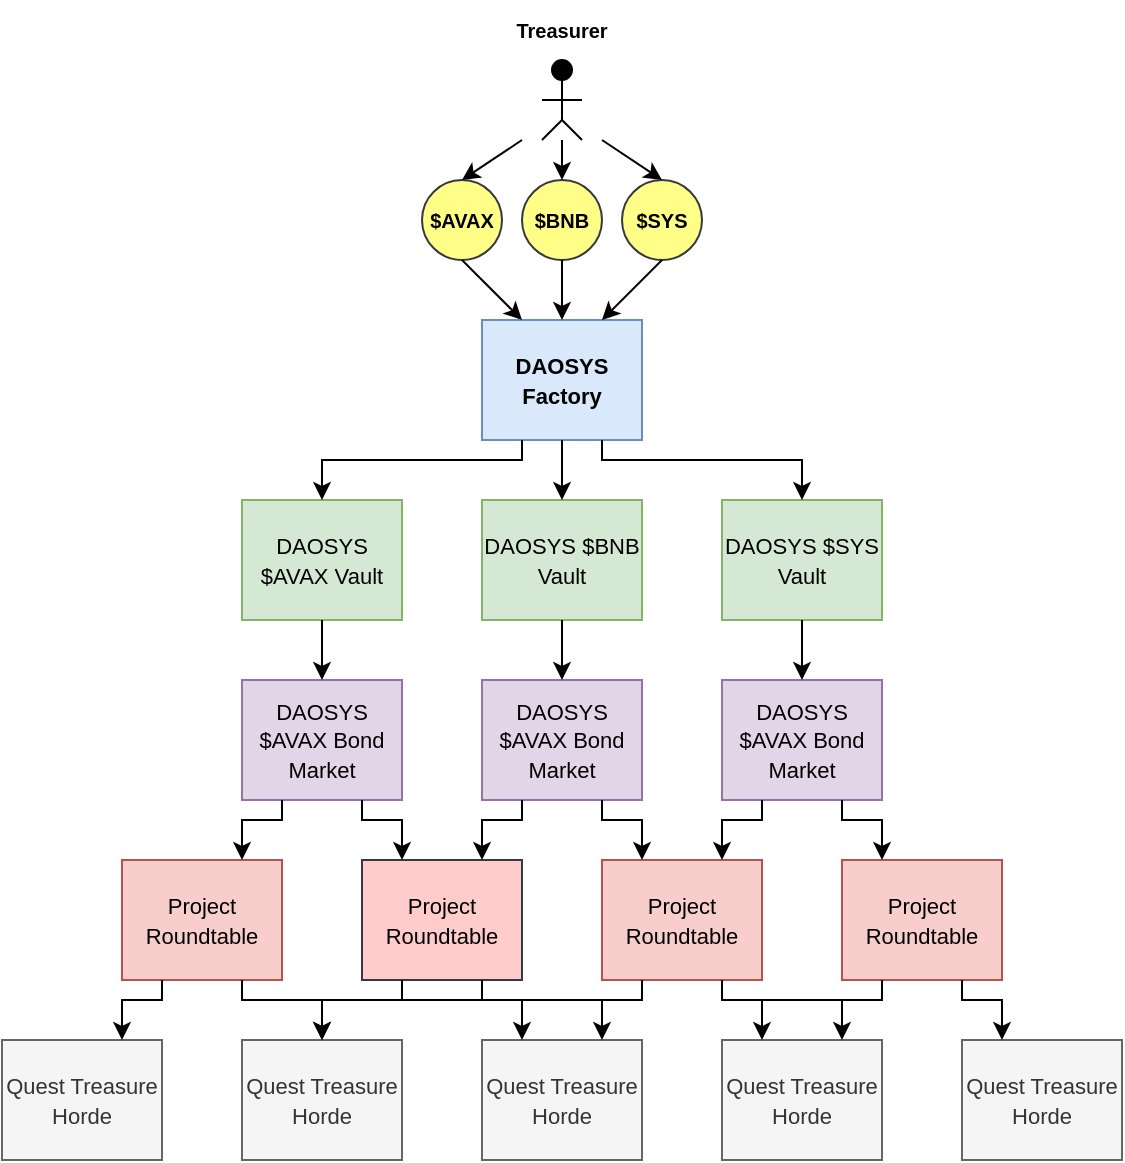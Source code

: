 <mxfile version="20.2.7" type="device"><diagram id="JgDzMIQmKf5TRUTTLJIn" name="Page-1"><mxGraphModel dx="1434" dy="627" grid="1" gridSize="10" guides="1" tooltips="1" connect="1" arrows="1" fold="1" page="1" pageScale="1" pageWidth="850" pageHeight="1100" math="0" shadow="0"><root><mxCell id="0"/><mxCell id="1" parent="0"/><mxCell id="7tH_DKh3eQYJyrWfDsyG-1" value="&lt;font style=&quot;font-size: 10px;&quot;&gt;&lt;b&gt;$AVAX&lt;/b&gt;&lt;/font&gt;" style="ellipse;whiteSpace=wrap;html=1;aspect=fixed;fillColor=#ffff88;strokeColor=#36393d;" vertex="1" parent="1"><mxGeometry x="130" y="170" width="40" height="40" as="geometry"/></mxCell><mxCell id="7tH_DKh3eQYJyrWfDsyG-2" value="&lt;font style=&quot;font-size: 10px;&quot;&gt;&lt;b&gt;$BNB&lt;/b&gt;&lt;/font&gt;" style="ellipse;whiteSpace=wrap;html=1;aspect=fixed;fillColor=#ffff88;strokeColor=#36393d;" vertex="1" parent="1"><mxGeometry x="180" y="170" width="40" height="40" as="geometry"/></mxCell><mxCell id="7tH_DKh3eQYJyrWfDsyG-3" value="&lt;font style=&quot;font-size: 10px;&quot;&gt;&lt;b&gt;$SYS&lt;/b&gt;&lt;/font&gt;" style="ellipse;whiteSpace=wrap;html=1;aspect=fixed;fillColor=#ffff88;strokeColor=#36393d;" vertex="1" parent="1"><mxGeometry x="230" y="170" width="40" height="40" as="geometry"/></mxCell><mxCell id="7tH_DKh3eQYJyrWfDsyG-5" value="&lt;font style=&quot;font-size: 11px;&quot;&gt;&lt;b&gt;DAOSYS Factory&lt;/b&gt;&lt;/font&gt;" style="rounded=0;whiteSpace=wrap;html=1;fillColor=#dae8fc;strokeColor=#6c8ebf;" vertex="1" parent="1"><mxGeometry x="160" y="240" width="80" height="60" as="geometry"/></mxCell><mxCell id="7tH_DKh3eQYJyrWfDsyG-11" value="&lt;font style=&quot;font-size: 11px;&quot;&gt;DAOSYS $AVAX Vault&lt;/font&gt;" style="rounded=0;whiteSpace=wrap;html=1;fillColor=#d5e8d4;strokeColor=#82b366;" vertex="1" parent="1"><mxGeometry x="40" y="330" width="80" height="60" as="geometry"/></mxCell><mxCell id="7tH_DKh3eQYJyrWfDsyG-12" value="&lt;font style=&quot;font-size: 11px;&quot;&gt;DAOSYS $BNB &lt;br&gt;Vault&lt;/font&gt;" style="rounded=0;whiteSpace=wrap;html=1;fillColor=#d5e8d4;strokeColor=#82b366;" vertex="1" parent="1"><mxGeometry x="160" y="330" width="80" height="60" as="geometry"/></mxCell><mxCell id="7tH_DKh3eQYJyrWfDsyG-13" value="&lt;font style=&quot;font-size: 11px;&quot;&gt;DAOSYS $SYS &lt;br&gt;Vault&lt;/font&gt;" style="rounded=0;whiteSpace=wrap;html=1;fillColor=#d5e8d4;strokeColor=#82b366;" vertex="1" parent="1"><mxGeometry x="280" y="330" width="80" height="60" as="geometry"/></mxCell><mxCell id="7tH_DKh3eQYJyrWfDsyG-14" value="&lt;font style=&quot;font-size: 11px;&quot;&gt;DAOSYS $AVAX Bond Market&lt;/font&gt;" style="rounded=0;whiteSpace=wrap;html=1;fillColor=#e1d5e7;strokeColor=#9673a6;" vertex="1" parent="1"><mxGeometry x="40" y="420" width="80" height="60" as="geometry"/></mxCell><mxCell id="7tH_DKh3eQYJyrWfDsyG-15" value="&lt;font style=&quot;font-size: 11px;&quot;&gt;DAOSYS $AVAX Bond Market&lt;/font&gt;" style="rounded=0;whiteSpace=wrap;html=1;fillColor=#e1d5e7;strokeColor=#9673a6;" vertex="1" parent="1"><mxGeometry x="160" y="420" width="80" height="60" as="geometry"/></mxCell><mxCell id="7tH_DKh3eQYJyrWfDsyG-16" value="&lt;font style=&quot;font-size: 11px;&quot;&gt;DAOSYS $AVAX Bond Market&lt;/font&gt;" style="rounded=0;whiteSpace=wrap;html=1;fillColor=#e1d5e7;strokeColor=#9673a6;" vertex="1" parent="1"><mxGeometry x="280" y="420" width="80" height="60" as="geometry"/></mxCell><mxCell id="7tH_DKh3eQYJyrWfDsyG-17" value="&lt;font style=&quot;font-size: 11px;&quot;&gt;Project Roundtable&lt;/font&gt;" style="rounded=0;whiteSpace=wrap;html=1;fillColor=#f8cecc;strokeColor=#b85450;" vertex="1" parent="1"><mxGeometry x="-20" y="510" width="80" height="60" as="geometry"/></mxCell><mxCell id="7tH_DKh3eQYJyrWfDsyG-18" value="&lt;font style=&quot;font-size: 11px;&quot;&gt;Project Roundtable&lt;/font&gt;" style="rounded=0;whiteSpace=wrap;html=1;fillColor=#ffcccc;strokeColor=#36393d;" vertex="1" parent="1"><mxGeometry x="100" y="510" width="80" height="60" as="geometry"/></mxCell><mxCell id="7tH_DKh3eQYJyrWfDsyG-19" value="&lt;font style=&quot;font-size: 11px;&quot;&gt;Project Roundtable&lt;/font&gt;" style="rounded=0;whiteSpace=wrap;html=1;fillColor=#f8cecc;strokeColor=#b85450;" vertex="1" parent="1"><mxGeometry x="220" y="510" width="80" height="60" as="geometry"/></mxCell><mxCell id="7tH_DKh3eQYJyrWfDsyG-20" value="&lt;font style=&quot;font-size: 11px;&quot;&gt;Project Roundtable&lt;/font&gt;" style="rounded=0;whiteSpace=wrap;html=1;fillColor=#f8cecc;strokeColor=#b85450;" vertex="1" parent="1"><mxGeometry x="340" y="510" width="80" height="60" as="geometry"/></mxCell><mxCell id="7tH_DKh3eQYJyrWfDsyG-21" value="&lt;font style=&quot;font-size: 11px;&quot;&gt;Quest Treasure Horde&lt;/font&gt;" style="rounded=0;whiteSpace=wrap;html=1;fillColor=#f5f5f5;fontColor=#333333;strokeColor=#666666;" vertex="1" parent="1"><mxGeometry x="-80" y="600" width="80" height="60" as="geometry"/></mxCell><mxCell id="7tH_DKh3eQYJyrWfDsyG-22" value="&lt;font style=&quot;font-size: 11px;&quot;&gt;Quest Treasure Horde&lt;/font&gt;" style="rounded=0;whiteSpace=wrap;html=1;fillColor=#f5f5f5;fontColor=#333333;strokeColor=#666666;" vertex="1" parent="1"><mxGeometry x="40" y="600" width="80" height="60" as="geometry"/></mxCell><mxCell id="7tH_DKh3eQYJyrWfDsyG-23" value="&lt;font style=&quot;font-size: 11px;&quot;&gt;Quest Treasure Horde&lt;/font&gt;" style="rounded=0;whiteSpace=wrap;html=1;fillColor=#f5f5f5;fontColor=#333333;strokeColor=#666666;" vertex="1" parent="1"><mxGeometry x="160" y="600" width="80" height="60" as="geometry"/></mxCell><mxCell id="7tH_DKh3eQYJyrWfDsyG-24" value="&lt;font style=&quot;font-size: 11px;&quot;&gt;Quest Treasure Horde&lt;/font&gt;" style="rounded=0;whiteSpace=wrap;html=1;fillColor=#f5f5f5;fontColor=#333333;strokeColor=#666666;" vertex="1" parent="1"><mxGeometry x="280" y="600" width="80" height="60" as="geometry"/></mxCell><mxCell id="7tH_DKh3eQYJyrWfDsyG-25" value="&lt;font style=&quot;font-size: 11px;&quot;&gt;Quest Treasure Horde&lt;/font&gt;" style="rounded=0;whiteSpace=wrap;html=1;fillColor=#f5f5f5;fontColor=#333333;strokeColor=#666666;" vertex="1" parent="1"><mxGeometry x="400" y="600" width="80" height="60" as="geometry"/></mxCell><mxCell id="7tH_DKh3eQYJyrWfDsyG-26" value="" style="endArrow=classic;html=1;rounded=0;fontSize=10;entryX=0.5;entryY=0;entryDx=0;entryDy=0;" edge="1" parent="1" target="7tH_DKh3eQYJyrWfDsyG-1"><mxGeometry width="50" height="50" relative="1" as="geometry"><mxPoint x="180" y="150" as="sourcePoint"/><mxPoint x="250" y="80" as="targetPoint"/></mxGeometry></mxCell><mxCell id="7tH_DKh3eQYJyrWfDsyG-27" value="" style="endArrow=classic;html=1;rounded=0;fontSize=10;entryX=0.5;entryY=0;entryDx=0;entryDy=0;" edge="1" parent="1" target="7tH_DKh3eQYJyrWfDsyG-2"><mxGeometry width="50" height="50" relative="1" as="geometry"><mxPoint x="200" y="150" as="sourcePoint"/><mxPoint x="340" y="50" as="targetPoint"/></mxGeometry></mxCell><mxCell id="7tH_DKh3eQYJyrWfDsyG-28" value="" style="endArrow=classic;html=1;rounded=0;fontSize=10;entryX=0.5;entryY=0;entryDx=0;entryDy=0;" edge="1" parent="1" target="7tH_DKh3eQYJyrWfDsyG-3"><mxGeometry width="50" height="50" relative="1" as="geometry"><mxPoint x="220" y="150" as="sourcePoint"/><mxPoint x="330" y="40" as="targetPoint"/></mxGeometry></mxCell><mxCell id="7tH_DKh3eQYJyrWfDsyG-29" value="&lt;b&gt;Treasurer&lt;/b&gt;" style="text;html=1;strokeColor=none;fillColor=none;align=center;verticalAlign=middle;whiteSpace=wrap;rounded=0;fontSize=10;" vertex="1" parent="1"><mxGeometry x="170" y="80" width="60" height="30" as="geometry"/></mxCell><mxCell id="7tH_DKh3eQYJyrWfDsyG-34" value="" style="endArrow=classic;html=1;rounded=0;fontSize=10;entryX=0.5;entryY=0;entryDx=0;entryDy=0;" edge="1" parent="1" target="7tH_DKh3eQYJyrWfDsyG-12"><mxGeometry width="50" height="50" relative="1" as="geometry"><mxPoint x="200" y="300" as="sourcePoint"/><mxPoint x="440" y="170" as="targetPoint"/></mxGeometry></mxCell><mxCell id="7tH_DKh3eQYJyrWfDsyG-36" value="" style="endArrow=classic;html=1;rounded=0;fontSize=10;exitX=0.75;exitY=1;exitDx=0;exitDy=0;entryX=0.5;entryY=0;entryDx=0;entryDy=0;" edge="1" parent="1" source="7tH_DKh3eQYJyrWfDsyG-5" target="7tH_DKh3eQYJyrWfDsyG-13"><mxGeometry width="50" height="50" relative="1" as="geometry"><mxPoint x="320" y="280" as="sourcePoint"/><mxPoint x="370" y="230" as="targetPoint"/><Array as="points"><mxPoint x="220" y="310"/><mxPoint x="320" y="310"/></Array></mxGeometry></mxCell><mxCell id="7tH_DKh3eQYJyrWfDsyG-37" value="" style="endArrow=classic;html=1;rounded=0;fontSize=10;exitX=0.5;exitY=1;exitDx=0;exitDy=0;entryX=0.5;entryY=0;entryDx=0;entryDy=0;" edge="1" parent="1" source="7tH_DKh3eQYJyrWfDsyG-11" target="7tH_DKh3eQYJyrWfDsyG-14"><mxGeometry width="50" height="50" relative="1" as="geometry"><mxPoint x="140" y="420" as="sourcePoint"/><mxPoint x="190" y="370" as="targetPoint"/></mxGeometry></mxCell><mxCell id="7tH_DKh3eQYJyrWfDsyG-38" value="" style="endArrow=classic;html=1;rounded=0;fontSize=10;exitX=0.5;exitY=1;exitDx=0;exitDy=0;entryX=0.5;entryY=0;entryDx=0;entryDy=0;" edge="1" parent="1" source="7tH_DKh3eQYJyrWfDsyG-12" target="7tH_DKh3eQYJyrWfDsyG-15"><mxGeometry width="50" height="50" relative="1" as="geometry"><mxPoint x="250" y="410" as="sourcePoint"/><mxPoint x="300" y="360" as="targetPoint"/></mxGeometry></mxCell><mxCell id="7tH_DKh3eQYJyrWfDsyG-39" value="" style="endArrow=classic;html=1;rounded=0;fontSize=10;exitX=0.5;exitY=1;exitDx=0;exitDy=0;entryX=0.5;entryY=0;entryDx=0;entryDy=0;" edge="1" parent="1" source="7tH_DKh3eQYJyrWfDsyG-13" target="7tH_DKh3eQYJyrWfDsyG-16"><mxGeometry width="50" height="50" relative="1" as="geometry"><mxPoint x="410" y="400" as="sourcePoint"/><mxPoint x="460" y="350" as="targetPoint"/></mxGeometry></mxCell><mxCell id="7tH_DKh3eQYJyrWfDsyG-41" value="" style="endArrow=classic;html=1;rounded=0;fontSize=10;exitX=0.75;exitY=1;exitDx=0;exitDy=0;entryX=0.25;entryY=0;entryDx=0;entryDy=0;" edge="1" parent="1" source="7tH_DKh3eQYJyrWfDsyG-14" target="7tH_DKh3eQYJyrWfDsyG-18"><mxGeometry width="50" height="50" relative="1" as="geometry"><mxPoint x="150" y="520" as="sourcePoint"/><mxPoint x="200" y="470" as="targetPoint"/><Array as="points"><mxPoint x="100" y="480"/><mxPoint x="100" y="490"/><mxPoint x="120" y="490"/></Array></mxGeometry></mxCell><mxCell id="7tH_DKh3eQYJyrWfDsyG-42" value="" style="endArrow=classic;html=1;rounded=0;fontSize=10;exitX=0.25;exitY=1;exitDx=0;exitDy=0;entryX=0.75;entryY=0;entryDx=0;entryDy=0;" edge="1" parent="1" source="7tH_DKh3eQYJyrWfDsyG-15" target="7tH_DKh3eQYJyrWfDsyG-18"><mxGeometry width="50" height="50" relative="1" as="geometry"><mxPoint x="180" y="530" as="sourcePoint"/><mxPoint x="230" y="480" as="targetPoint"/><Array as="points"><mxPoint x="180" y="490"/><mxPoint x="160" y="490"/></Array></mxGeometry></mxCell><mxCell id="7tH_DKh3eQYJyrWfDsyG-44" value="" style="endArrow=classic;html=1;rounded=0;fontSize=10;entryX=0.25;entryY=0;entryDx=0;entryDy=0;" edge="1" parent="1" target="7tH_DKh3eQYJyrWfDsyG-19"><mxGeometry width="50" height="50" relative="1" as="geometry"><mxPoint x="220" y="480" as="sourcePoint"/><mxPoint x="240" y="500" as="targetPoint"/><Array as="points"><mxPoint x="220" y="490"/><mxPoint x="240" y="490"/></Array></mxGeometry></mxCell><mxCell id="7tH_DKh3eQYJyrWfDsyG-45" value="" style="endArrow=classic;html=1;rounded=0;fontSize=10;entryX=0.75;entryY=0;entryDx=0;entryDy=0;" edge="1" parent="1" target="7tH_DKh3eQYJyrWfDsyG-19"><mxGeometry width="50" height="50" relative="1" as="geometry"><mxPoint x="300" y="480" as="sourcePoint"/><mxPoint x="280" y="500" as="targetPoint"/><Array as="points"><mxPoint x="300" y="490"/><mxPoint x="280" y="490"/></Array></mxGeometry></mxCell><mxCell id="7tH_DKh3eQYJyrWfDsyG-47" value="" style="endArrow=classic;html=1;rounded=0;fontSize=11;exitX=0.5;exitY=1;exitDx=0;exitDy=0;entryX=0.25;entryY=0;entryDx=0;entryDy=0;" edge="1" parent="1" source="7tH_DKh3eQYJyrWfDsyG-1" target="7tH_DKh3eQYJyrWfDsyG-5"><mxGeometry width="50" height="50" relative="1" as="geometry"><mxPoint x="120" y="240" as="sourcePoint"/><mxPoint x="170" y="190" as="targetPoint"/></mxGeometry></mxCell><mxCell id="7tH_DKh3eQYJyrWfDsyG-48" value="" style="endArrow=classic;html=1;rounded=0;fontSize=11;exitX=0.5;exitY=1;exitDx=0;exitDy=0;entryX=0.75;entryY=0;entryDx=0;entryDy=0;" edge="1" parent="1" source="7tH_DKh3eQYJyrWfDsyG-3" target="7tH_DKh3eQYJyrWfDsyG-5"><mxGeometry width="50" height="50" relative="1" as="geometry"><mxPoint x="290" y="220" as="sourcePoint"/><mxPoint x="340" y="170" as="targetPoint"/></mxGeometry></mxCell><mxCell id="7tH_DKh3eQYJyrWfDsyG-49" value="" style="endArrow=classic;html=1;rounded=0;fontSize=11;exitX=0.5;exitY=1;exitDx=0;exitDy=0;entryX=0.5;entryY=0;entryDx=0;entryDy=0;" edge="1" parent="1" source="7tH_DKh3eQYJyrWfDsyG-2" target="7tH_DKh3eQYJyrWfDsyG-5"><mxGeometry width="50" height="50" relative="1" as="geometry"><mxPoint x="290" y="210" as="sourcePoint"/><mxPoint x="340" y="160" as="targetPoint"/></mxGeometry></mxCell><mxCell id="7tH_DKh3eQYJyrWfDsyG-50" value="" style="endArrow=classic;html=1;rounded=0;fontSize=10;entryX=0.5;entryY=0;entryDx=0;entryDy=0;" edge="1" parent="1" target="7tH_DKh3eQYJyrWfDsyG-22"><mxGeometry width="50" height="50" relative="1" as="geometry"><mxPoint x="40" y="570" as="sourcePoint"/><mxPoint x="60" y="600" as="targetPoint"/><Array as="points"><mxPoint x="40" y="580"/><mxPoint x="80" y="580"/></Array></mxGeometry></mxCell><mxCell id="7tH_DKh3eQYJyrWfDsyG-51" value="" style="endArrow=classic;html=1;rounded=0;fontSize=10;entryX=0.25;entryY=0;entryDx=0;entryDy=0;" edge="1" parent="1"><mxGeometry width="50" height="50" relative="1" as="geometry"><mxPoint x="160" y="570" as="sourcePoint"/><mxPoint x="180" y="600" as="targetPoint"/><Array as="points"><mxPoint x="160" y="580"/><mxPoint x="180" y="580"/></Array></mxGeometry></mxCell><mxCell id="7tH_DKh3eQYJyrWfDsyG-52" value="" style="endArrow=classic;html=1;rounded=0;fontSize=10;entryX=0.25;entryY=0;entryDx=0;entryDy=0;" edge="1" parent="1"><mxGeometry width="50" height="50" relative="1" as="geometry"><mxPoint x="280" y="570" as="sourcePoint"/><mxPoint x="300" y="600" as="targetPoint"/><Array as="points"><mxPoint x="280" y="580"/><mxPoint x="300" y="580"/></Array></mxGeometry></mxCell><mxCell id="7tH_DKh3eQYJyrWfDsyG-53" value="" style="endArrow=classic;html=1;rounded=0;fontSize=10;entryX=0.25;entryY=0;entryDx=0;entryDy=0;" edge="1" parent="1"><mxGeometry width="50" height="50" relative="1" as="geometry"><mxPoint x="400" y="570" as="sourcePoint"/><mxPoint x="420" y="600" as="targetPoint"/><Array as="points"><mxPoint x="400" y="580"/><mxPoint x="420" y="580"/></Array></mxGeometry></mxCell><mxCell id="7tH_DKh3eQYJyrWfDsyG-54" value="" style="endArrow=classic;html=1;rounded=0;fontSize=10;entryX=0.75;entryY=0;entryDx=0;entryDy=0;" edge="1" parent="1"><mxGeometry width="50" height="50" relative="1" as="geometry"><mxPoint x="360" y="570" as="sourcePoint"/><mxPoint x="340" y="600" as="targetPoint"/><Array as="points"><mxPoint x="360" y="580"/><mxPoint x="340" y="580"/></Array></mxGeometry></mxCell><mxCell id="7tH_DKh3eQYJyrWfDsyG-55" value="" style="endArrow=classic;html=1;rounded=0;fontSize=10;entryX=0.75;entryY=0;entryDx=0;entryDy=0;" edge="1" parent="1"><mxGeometry width="50" height="50" relative="1" as="geometry"><mxPoint x="240" y="570" as="sourcePoint"/><mxPoint x="220" y="600" as="targetPoint"/><Array as="points"><mxPoint x="240" y="580"/><mxPoint x="220" y="580"/></Array></mxGeometry></mxCell><mxCell id="7tH_DKh3eQYJyrWfDsyG-56" value="" style="endArrow=classic;html=1;rounded=0;fontSize=10;entryX=0.5;entryY=0;entryDx=0;entryDy=0;" edge="1" parent="1" target="7tH_DKh3eQYJyrWfDsyG-22"><mxGeometry width="50" height="50" relative="1" as="geometry"><mxPoint x="120" y="570" as="sourcePoint"/><mxPoint x="100" y="600" as="targetPoint"/><Array as="points"><mxPoint x="120" y="580"/><mxPoint x="80" y="580"/></Array></mxGeometry></mxCell><mxCell id="7tH_DKh3eQYJyrWfDsyG-58" value="" style="endArrow=classic;html=1;rounded=0;fontSize=10;entryX=0.75;entryY=0;entryDx=0;entryDy=0;" edge="1" parent="1"><mxGeometry width="50" height="50" relative="1" as="geometry"><mxPoint y="570" as="sourcePoint"/><mxPoint x="-20" y="600" as="targetPoint"/><Array as="points"><mxPoint y="580"/><mxPoint x="-20" y="580"/></Array></mxGeometry></mxCell><mxCell id="7tH_DKh3eQYJyrWfDsyG-59" value="" style="endArrow=none;html=1;rounded=0;fontSize=11;" edge="1" parent="1"><mxGeometry width="50" height="50" relative="1" as="geometry"><mxPoint x="40" y="580" as="sourcePoint"/><mxPoint x="180" y="580" as="targetPoint"/></mxGeometry></mxCell><mxCell id="7tH_DKh3eQYJyrWfDsyG-60" value="" style="endArrow=none;html=1;rounded=0;fontSize=11;" edge="1" parent="1"><mxGeometry width="50" height="50" relative="1" as="geometry"><mxPoint x="180" y="580" as="sourcePoint"/><mxPoint x="240" y="580" as="targetPoint"/></mxGeometry></mxCell><mxCell id="7tH_DKh3eQYJyrWfDsyG-61" value="" style="endArrow=none;html=1;rounded=0;fontSize=11;" edge="1" parent="1"><mxGeometry width="50" height="50" relative="1" as="geometry"><mxPoint x="300" y="580" as="sourcePoint"/><mxPoint x="340" y="580" as="targetPoint"/></mxGeometry></mxCell><mxCell id="7tH_DKh3eQYJyrWfDsyG-63" value="" style="endArrow=none;html=1;rounded=0;fontSize=11;startArrow=none;" edge="1" parent="1" source="7tH_DKh3eQYJyrWfDsyG-62"><mxGeometry width="50" height="50" relative="1" as="geometry"><mxPoint x="200" y="50" as="sourcePoint"/><mxPoint x="200" y="140" as="targetPoint"/></mxGeometry></mxCell><mxCell id="7tH_DKh3eQYJyrWfDsyG-68" value="" style="endArrow=classic;html=1;rounded=0;fontSize=11;entryX=0.5;entryY=0;entryDx=0;entryDy=0;exitX=0.25;exitY=1;exitDx=0;exitDy=0;" edge="1" parent="1" source="7tH_DKh3eQYJyrWfDsyG-5" target="7tH_DKh3eQYJyrWfDsyG-11"><mxGeometry width="50" height="50" relative="1" as="geometry"><mxPoint x="60" y="320" as="sourcePoint"/><mxPoint x="110" y="270" as="targetPoint"/><Array as="points"><mxPoint x="180" y="310"/><mxPoint x="80" y="310"/></Array></mxGeometry></mxCell><mxCell id="7tH_DKh3eQYJyrWfDsyG-69" value="" style="endArrow=classic;html=1;rounded=0;fontSize=10;exitX=0.25;exitY=1;exitDx=0;exitDy=0;entryX=0.75;entryY=0;entryDx=0;entryDy=0;" edge="1" parent="1"><mxGeometry width="50" height="50" relative="1" as="geometry"><mxPoint x="60" y="480" as="sourcePoint"/><mxPoint x="40" y="510" as="targetPoint"/><Array as="points"><mxPoint x="60" y="490"/><mxPoint x="40" y="490"/></Array></mxGeometry></mxCell><mxCell id="7tH_DKh3eQYJyrWfDsyG-70" value="" style="endArrow=classic;html=1;rounded=0;fontSize=10;exitX=0.75;exitY=1;exitDx=0;exitDy=0;entryX=0.25;entryY=0;entryDx=0;entryDy=0;" edge="1" parent="1"><mxGeometry width="50" height="50" relative="1" as="geometry"><mxPoint x="340" y="480" as="sourcePoint"/><mxPoint x="360" y="510" as="targetPoint"/><Array as="points"><mxPoint x="340" y="480"/><mxPoint x="340" y="490"/><mxPoint x="360" y="490"/></Array></mxGeometry></mxCell><mxCell id="7tH_DKh3eQYJyrWfDsyG-71" value="" style="group" vertex="1" connectable="0" parent="1"><mxGeometry x="190" y="110" width="20" height="30" as="geometry"/></mxCell><mxCell id="7tH_DKh3eQYJyrWfDsyG-64" value="" style="endArrow=none;html=1;rounded=0;fontSize=11;" edge="1" parent="7tH_DKh3eQYJyrWfDsyG-71"><mxGeometry width="50" height="50" relative="1" as="geometry"><mxPoint y="40" as="sourcePoint"/><mxPoint x="20" y="40" as="targetPoint"/><Array as="points"><mxPoint x="10" y="30"/></Array></mxGeometry></mxCell><mxCell id="7tH_DKh3eQYJyrWfDsyG-62" value="" style="ellipse;whiteSpace=wrap;html=1;aspect=fixed;fontSize=11;fillColor=#000000;" vertex="1" parent="7tH_DKh3eQYJyrWfDsyG-71"><mxGeometry x="5" width="10" height="10" as="geometry"/></mxCell><mxCell id="7tH_DKh3eQYJyrWfDsyG-67" value="" style="endArrow=none;html=1;rounded=0;fontSize=11;" edge="1" parent="7tH_DKh3eQYJyrWfDsyG-71"><mxGeometry width="50" height="50" relative="1" as="geometry"><mxPoint y="20" as="sourcePoint"/><mxPoint x="20" y="20" as="targetPoint"/></mxGeometry></mxCell></root></mxGraphModel></diagram></mxfile>